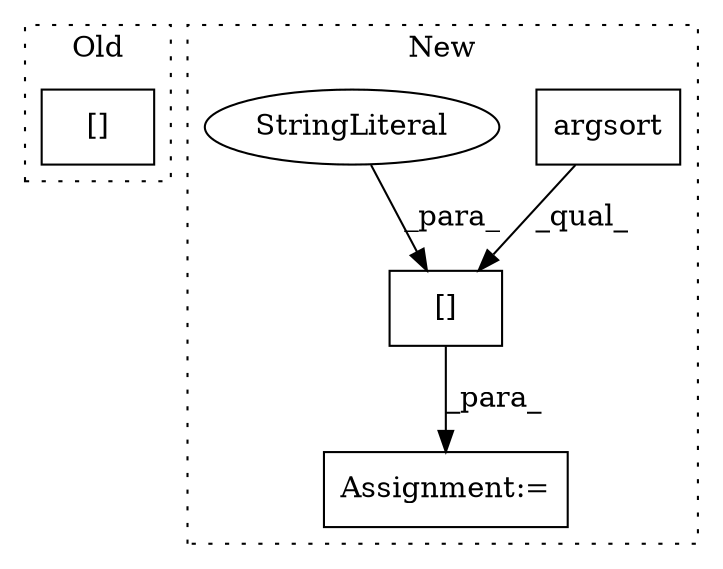 digraph G {
subgraph cluster0 {
1 [label="[]" a="2" s="1970,2017" l="24,1" shape="box"];
label = "Old";
style="dotted";
}
subgraph cluster1 {
2 [label="argsort" a="32" s="3340,3362" l="8,1" shape="box"];
3 [label="[]" a="2" s="3334,3428" l="30,1" shape="box"];
4 [label="StringLiteral" a="45" s="3364" l="64" shape="ellipse"];
5 [label="Assignment:=" a="7" s="3333" l="1" shape="box"];
label = "New";
style="dotted";
}
2 -> 3 [label="_qual_"];
3 -> 5 [label="_para_"];
4 -> 3 [label="_para_"];
}